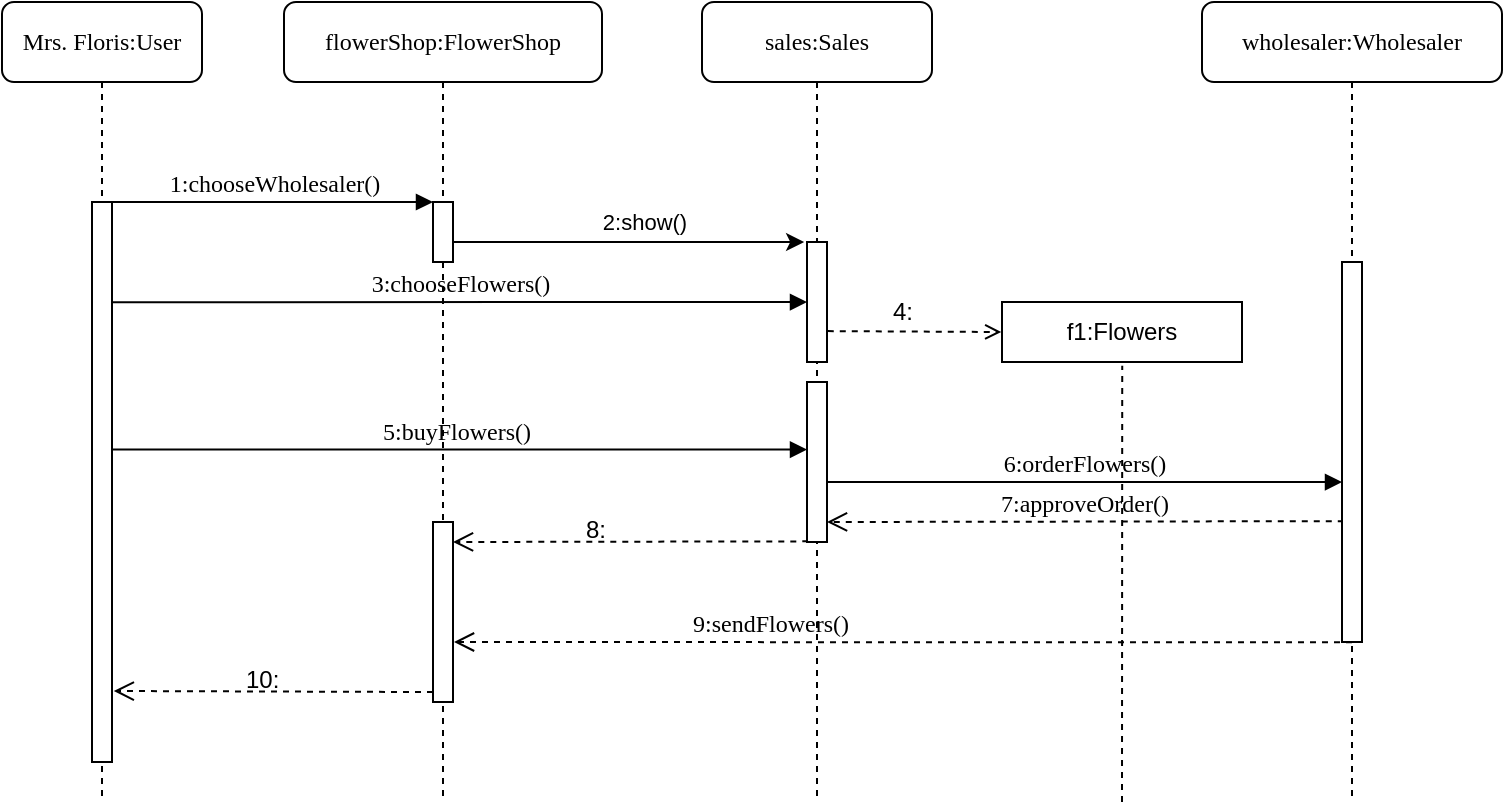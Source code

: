 <mxfile version="24.8.3">
  <diagram name="Page-1" id="13e1069c-82ec-6db2-03f1-153e76fe0fe0">
    <mxGraphModel grid="1" page="1" gridSize="10" guides="1" tooltips="1" connect="1" arrows="1" fold="1" pageScale="1" pageWidth="1100" pageHeight="850" background="none" math="0" shadow="0">
      <root>
        <mxCell id="0" />
        <mxCell id="1" parent="0" />
        <mxCell id="7baba1c4bc27f4b0-2" value="flowerShop:FlowerShop" style="shape=umlLifeline;perimeter=lifelinePerimeter;whiteSpace=wrap;html=1;container=1;collapsible=0;recursiveResize=0;outlineConnect=0;rounded=1;shadow=0;comic=0;labelBackgroundColor=none;strokeWidth=1;fontFamily=Verdana;fontSize=12;align=center;" vertex="1" parent="1">
          <mxGeometry x="241" y="80" width="159" height="400" as="geometry" />
        </mxCell>
        <mxCell id="7baba1c4bc27f4b0-10" value="" style="html=1;points=[];perimeter=orthogonalPerimeter;rounded=0;shadow=0;comic=0;labelBackgroundColor=none;strokeWidth=1;fontFamily=Verdana;fontSize=12;align=center;" vertex="1" parent="7baba1c4bc27f4b0-2">
          <mxGeometry x="74.5" y="100" width="10" height="30" as="geometry" />
        </mxCell>
        <mxCell id="YUjnZdsv4CkuaMLglvtT-7" value="10:" style="text;whiteSpace=wrap;html=1;" vertex="1" parent="7baba1c4bc27f4b0-2">
          <mxGeometry x="-21" y="325" width="140" height="40" as="geometry" />
        </mxCell>
        <mxCell id="YUjnZdsv4CkuaMLglvtT-23" value="" style="html=1;points=[];perimeter=orthogonalPerimeter;rounded=0;shadow=0;comic=0;labelBackgroundColor=none;strokeWidth=1;fontFamily=Verdana;fontSize=12;align=center;" vertex="1" parent="7baba1c4bc27f4b0-2">
          <mxGeometry x="74.5" y="260" width="10" height="90" as="geometry" />
        </mxCell>
        <mxCell id="YUjnZdsv4CkuaMLglvtT-24" value="" style="endArrow=classic;html=1;rounded=0;entryX=-0.143;entryY=0;entryDx=0;entryDy=0;entryPerimeter=0;" edge="1" parent="7baba1c4bc27f4b0-2" target="7baba1c4bc27f4b0-13">
          <mxGeometry width="50" height="50" relative="1" as="geometry">
            <mxPoint x="84.5" y="120" as="sourcePoint" />
            <mxPoint x="259" y="120" as="targetPoint" />
          </mxGeometry>
        </mxCell>
        <mxCell id="YUjnZdsv4CkuaMLglvtT-25" value="2:show()" style="edgeLabel;html=1;align=center;verticalAlign=middle;resizable=0;points=[];" connectable="0" vertex="1" parent="YUjnZdsv4CkuaMLglvtT-24">
          <mxGeometry x="0.089" relative="1" as="geometry">
            <mxPoint y="-10" as="offset" />
          </mxGeometry>
        </mxCell>
        <mxCell id="YUjnZdsv4CkuaMLglvtT-5" value="" style="html=1;verticalAlign=bottom;endArrow=open;dashed=1;endSize=8;labelBackgroundColor=none;fontFamily=Verdana;fontSize=12;edgeStyle=elbowEdgeStyle;elbow=vertical;entryX=1.45;entryY=0.111;entryDx=0;entryDy=0;entryPerimeter=0;exitX=0.065;exitY=0.996;exitDx=0;exitDy=0;exitPerimeter=0;" edge="1" parent="7baba1c4bc27f4b0-2" source="YUjnZdsv4CkuaMLglvtT-26">
          <mxGeometry relative="1" as="geometry">
            <mxPoint x="84.5" y="269.99" as="targetPoint" />
            <Array as="points">
              <mxPoint x="209" y="270" />
            </Array>
            <mxPoint x="254.5" y="270" as="sourcePoint" />
          </mxGeometry>
        </mxCell>
        <mxCell id="7baba1c4bc27f4b0-3" value="sales:Sales" style="shape=umlLifeline;perimeter=lifelinePerimeter;whiteSpace=wrap;html=1;container=1;collapsible=0;recursiveResize=0;outlineConnect=0;rounded=1;shadow=0;comic=0;labelBackgroundColor=none;strokeWidth=1;fontFamily=Verdana;fontSize=12;align=center;" vertex="1" parent="1">
          <mxGeometry x="450" y="80" width="115" height="400" as="geometry" />
        </mxCell>
        <mxCell id="7baba1c4bc27f4b0-13" value="" style="html=1;points=[];perimeter=orthogonalPerimeter;rounded=0;shadow=0;comic=0;labelBackgroundColor=none;strokeWidth=1;fontFamily=Verdana;fontSize=12;align=center;" vertex="1" parent="7baba1c4bc27f4b0-3">
          <mxGeometry x="52.5" y="120" width="10" height="60" as="geometry" />
        </mxCell>
        <mxCell id="YUjnZdsv4CkuaMLglvtT-22" value="4:" style="text;html=1;align=center;verticalAlign=middle;resizable=0;points=[];autosize=1;strokeColor=none;fillColor=none;" vertex="1" parent="7baba1c4bc27f4b0-3">
          <mxGeometry x="85" y="140" width="30" height="30" as="geometry" />
        </mxCell>
        <mxCell id="YUjnZdsv4CkuaMLglvtT-3" value="7:approveOrder()" style="html=1;verticalAlign=bottom;endArrow=open;dashed=1;endSize=8;labelBackgroundColor=none;fontFamily=Verdana;fontSize=12;edgeStyle=elbowEdgeStyle;elbow=vertical;exitX=0.089;exitY=0.682;exitDx=0;exitDy=0;exitPerimeter=0;" edge="1" parent="7baba1c4bc27f4b0-3" source="7baba1c4bc27f4b0-16">
          <mxGeometry x="0.005" relative="1" as="geometry">
            <mxPoint x="62.497" y="260" as="targetPoint" />
            <Array as="points">
              <mxPoint x="62.13" y="260.0" />
            </Array>
            <mxPoint x="332" y="260" as="sourcePoint" />
            <mxPoint as="offset" />
          </mxGeometry>
        </mxCell>
        <mxCell id="YUjnZdsv4CkuaMLglvtT-26" value="" style="html=1;points=[];perimeter=orthogonalPerimeter;rounded=0;shadow=0;comic=0;labelBackgroundColor=none;strokeWidth=1;fontFamily=Verdana;fontSize=12;align=center;" vertex="1" parent="7baba1c4bc27f4b0-3">
          <mxGeometry x="52.5" y="190" width="10" height="80" as="geometry" />
        </mxCell>
        <mxCell id="7baba1c4bc27f4b0-17" value="5:buyFlowers()" style="html=1;verticalAlign=bottom;endArrow=block;labelBackgroundColor=none;fontFamily=Verdana;fontSize=12;edgeStyle=elbowEdgeStyle;elbow=vertical;exitX=1.054;exitY=0.442;exitDx=0;exitDy=0;exitPerimeter=0;" edge="1" parent="7baba1c4bc27f4b0-3">
          <mxGeometry relative="1" as="geometry">
            <mxPoint x="-298.96" y="223.76" as="sourcePoint" />
            <Array as="points">
              <mxPoint x="75.5" y="223.81" />
            </Array>
            <mxPoint x="52.5" y="223.81" as="targetPoint" />
          </mxGeometry>
        </mxCell>
        <mxCell id="7baba1c4bc27f4b0-4" value="wholesaler:Wholesaler" style="shape=umlLifeline;perimeter=lifelinePerimeter;whiteSpace=wrap;html=1;container=1;collapsible=0;recursiveResize=0;outlineConnect=0;rounded=1;shadow=0;comic=0;labelBackgroundColor=none;strokeWidth=1;fontFamily=Verdana;fontSize=12;align=center;" vertex="1" parent="1">
          <mxGeometry x="700" y="80" width="150" height="400" as="geometry" />
        </mxCell>
        <mxCell id="7baba1c4bc27f4b0-16" value="" style="html=1;points=[];perimeter=orthogonalPerimeter;rounded=0;shadow=0;comic=0;labelBackgroundColor=none;strokeWidth=1;fontFamily=Verdana;fontSize=12;align=center;" vertex="1" parent="7baba1c4bc27f4b0-4">
          <mxGeometry x="70" y="130" width="10" height="190" as="geometry" />
        </mxCell>
        <mxCell id="YUjnZdsv4CkuaMLglvtT-27" value="6:orderFlowers()" style="html=1;verticalAlign=bottom;endArrow=block;labelBackgroundColor=none;fontFamily=Verdana;fontSize=12;edgeStyle=elbowEdgeStyle;elbow=vertical;exitX=1.054;exitY=0.442;exitDx=0;exitDy=0;exitPerimeter=0;" edge="1" parent="7baba1c4bc27f4b0-4">
          <mxGeometry relative="1" as="geometry">
            <mxPoint x="-187.5" y="240" as="sourcePoint" />
            <Array as="points">
              <mxPoint x="186.96" y="240.05" />
            </Array>
            <mxPoint x="70" y="240" as="targetPoint" />
          </mxGeometry>
        </mxCell>
        <mxCell id="7baba1c4bc27f4b0-8" value="Mrs. Floris:User" style="shape=umlLifeline;perimeter=lifelinePerimeter;whiteSpace=wrap;html=1;container=1;collapsible=0;recursiveResize=0;outlineConnect=0;rounded=1;shadow=0;comic=0;labelBackgroundColor=none;strokeWidth=1;fontFamily=Verdana;fontSize=12;align=center;" vertex="1" parent="1">
          <mxGeometry x="100" y="80" width="100" height="400" as="geometry" />
        </mxCell>
        <mxCell id="7baba1c4bc27f4b0-9" value="" style="html=1;points=[];perimeter=orthogonalPerimeter;rounded=0;shadow=0;comic=0;labelBackgroundColor=none;strokeWidth=1;fontFamily=Verdana;fontSize=12;align=center;" vertex="1" parent="7baba1c4bc27f4b0-8">
          <mxGeometry x="45" y="100" width="10" height="280" as="geometry" />
        </mxCell>
        <mxCell id="7baba1c4bc27f4b0-11" value="1:chooseWholesaler()" style="html=1;verticalAlign=bottom;endArrow=block;entryX=0;entryY=0;labelBackgroundColor=none;fontFamily=Verdana;fontSize=12;edgeStyle=elbowEdgeStyle;elbow=vertical;" edge="1" parent="1" source="7baba1c4bc27f4b0-9" target="7baba1c4bc27f4b0-10">
          <mxGeometry relative="1" as="geometry">
            <mxPoint x="220" y="190" as="sourcePoint" />
          </mxGeometry>
        </mxCell>
        <mxCell id="7baba1c4bc27f4b0-14" value="3:chooseFlowers()" style="html=1;verticalAlign=bottom;endArrow=block;entryX=0;entryY=0;labelBackgroundColor=none;fontFamily=Verdana;fontSize=12;edgeStyle=elbowEdgeStyle;elbow=vertical;exitX=1.044;exitY=0.179;exitDx=0;exitDy=0;exitPerimeter=0;" edge="1" parent="1" source="7baba1c4bc27f4b0-9">
          <mxGeometry relative="1" as="geometry">
            <mxPoint x="160" y="230" as="sourcePoint" />
            <mxPoint x="502.5" y="230.07" as="targetPoint" />
          </mxGeometry>
        </mxCell>
        <mxCell id="7baba1c4bc27f4b0-30" value="" style="html=1;verticalAlign=bottom;endArrow=open;dashed=1;endSize=8;labelBackgroundColor=none;fontFamily=Verdana;fontSize=12;edgeStyle=elbowEdgeStyle;elbow=vertical;exitX=-0.089;exitY=0.953;exitDx=0;exitDy=0;exitPerimeter=0;" edge="1" parent="1">
          <mxGeometry relative="1" as="geometry">
            <mxPoint x="155.89" y="424.0" as="targetPoint" />
            <Array as="points" />
            <mxPoint x="315.5" y="425.02" as="sourcePoint" />
          </mxGeometry>
        </mxCell>
        <mxCell id="YUjnZdsv4CkuaMLglvtT-15" value="f1:Flowers" style="rounded=0;whiteSpace=wrap;html=1;" vertex="1" parent="1">
          <mxGeometry x="600" y="230" width="120" height="30" as="geometry" />
        </mxCell>
        <mxCell id="YUjnZdsv4CkuaMLglvtT-16" value="" style="endArrow=open;html=1;rounded=0;entryX=0;entryY=0.5;entryDx=0;entryDy=0;dashed=1;endFill=0;exitX=1.039;exitY=0.216;exitDx=0;exitDy=0;exitPerimeter=0;" edge="1" parent="1">
          <mxGeometry width="50" height="50" relative="1" as="geometry">
            <mxPoint x="512.89" y="244.56" as="sourcePoint" />
            <mxPoint x="599.63" y="245" as="targetPoint" />
          </mxGeometry>
        </mxCell>
        <mxCell id="YUjnZdsv4CkuaMLglvtT-19" value="" style="endArrow=none;dashed=1;html=1;rounded=0;entryX=0.501;entryY=1.063;entryDx=0;entryDy=0;entryPerimeter=0;" edge="1" parent="1" target="YUjnZdsv4CkuaMLglvtT-15">
          <mxGeometry width="50" height="50" relative="1" as="geometry">
            <mxPoint x="660" y="480" as="sourcePoint" />
            <mxPoint x="660" y="260" as="targetPoint" />
          </mxGeometry>
        </mxCell>
        <mxCell id="YUjnZdsv4CkuaMLglvtT-6" value="8:" style="text;whiteSpace=wrap;html=1;" vertex="1" parent="1">
          <mxGeometry x="390" y="330" width="30" height="40" as="geometry" />
        </mxCell>
        <mxCell id="YUjnZdsv4CkuaMLglvtT-4" value="9:sendFlowers()" style="html=1;verticalAlign=bottom;endArrow=open;dashed=1;endSize=8;labelBackgroundColor=none;fontFamily=Verdana;fontSize=12;edgeStyle=elbowEdgeStyle;elbow=vertical;" edge="1" parent="1">
          <mxGeometry x="0.297" relative="1" as="geometry">
            <mxPoint x="326" y="400" as="targetPoint" />
            <Array as="points" />
            <mxPoint x="775" y="400.186" as="sourcePoint" />
            <mxPoint as="offset" />
          </mxGeometry>
        </mxCell>
      </root>
    </mxGraphModel>
  </diagram>
</mxfile>
